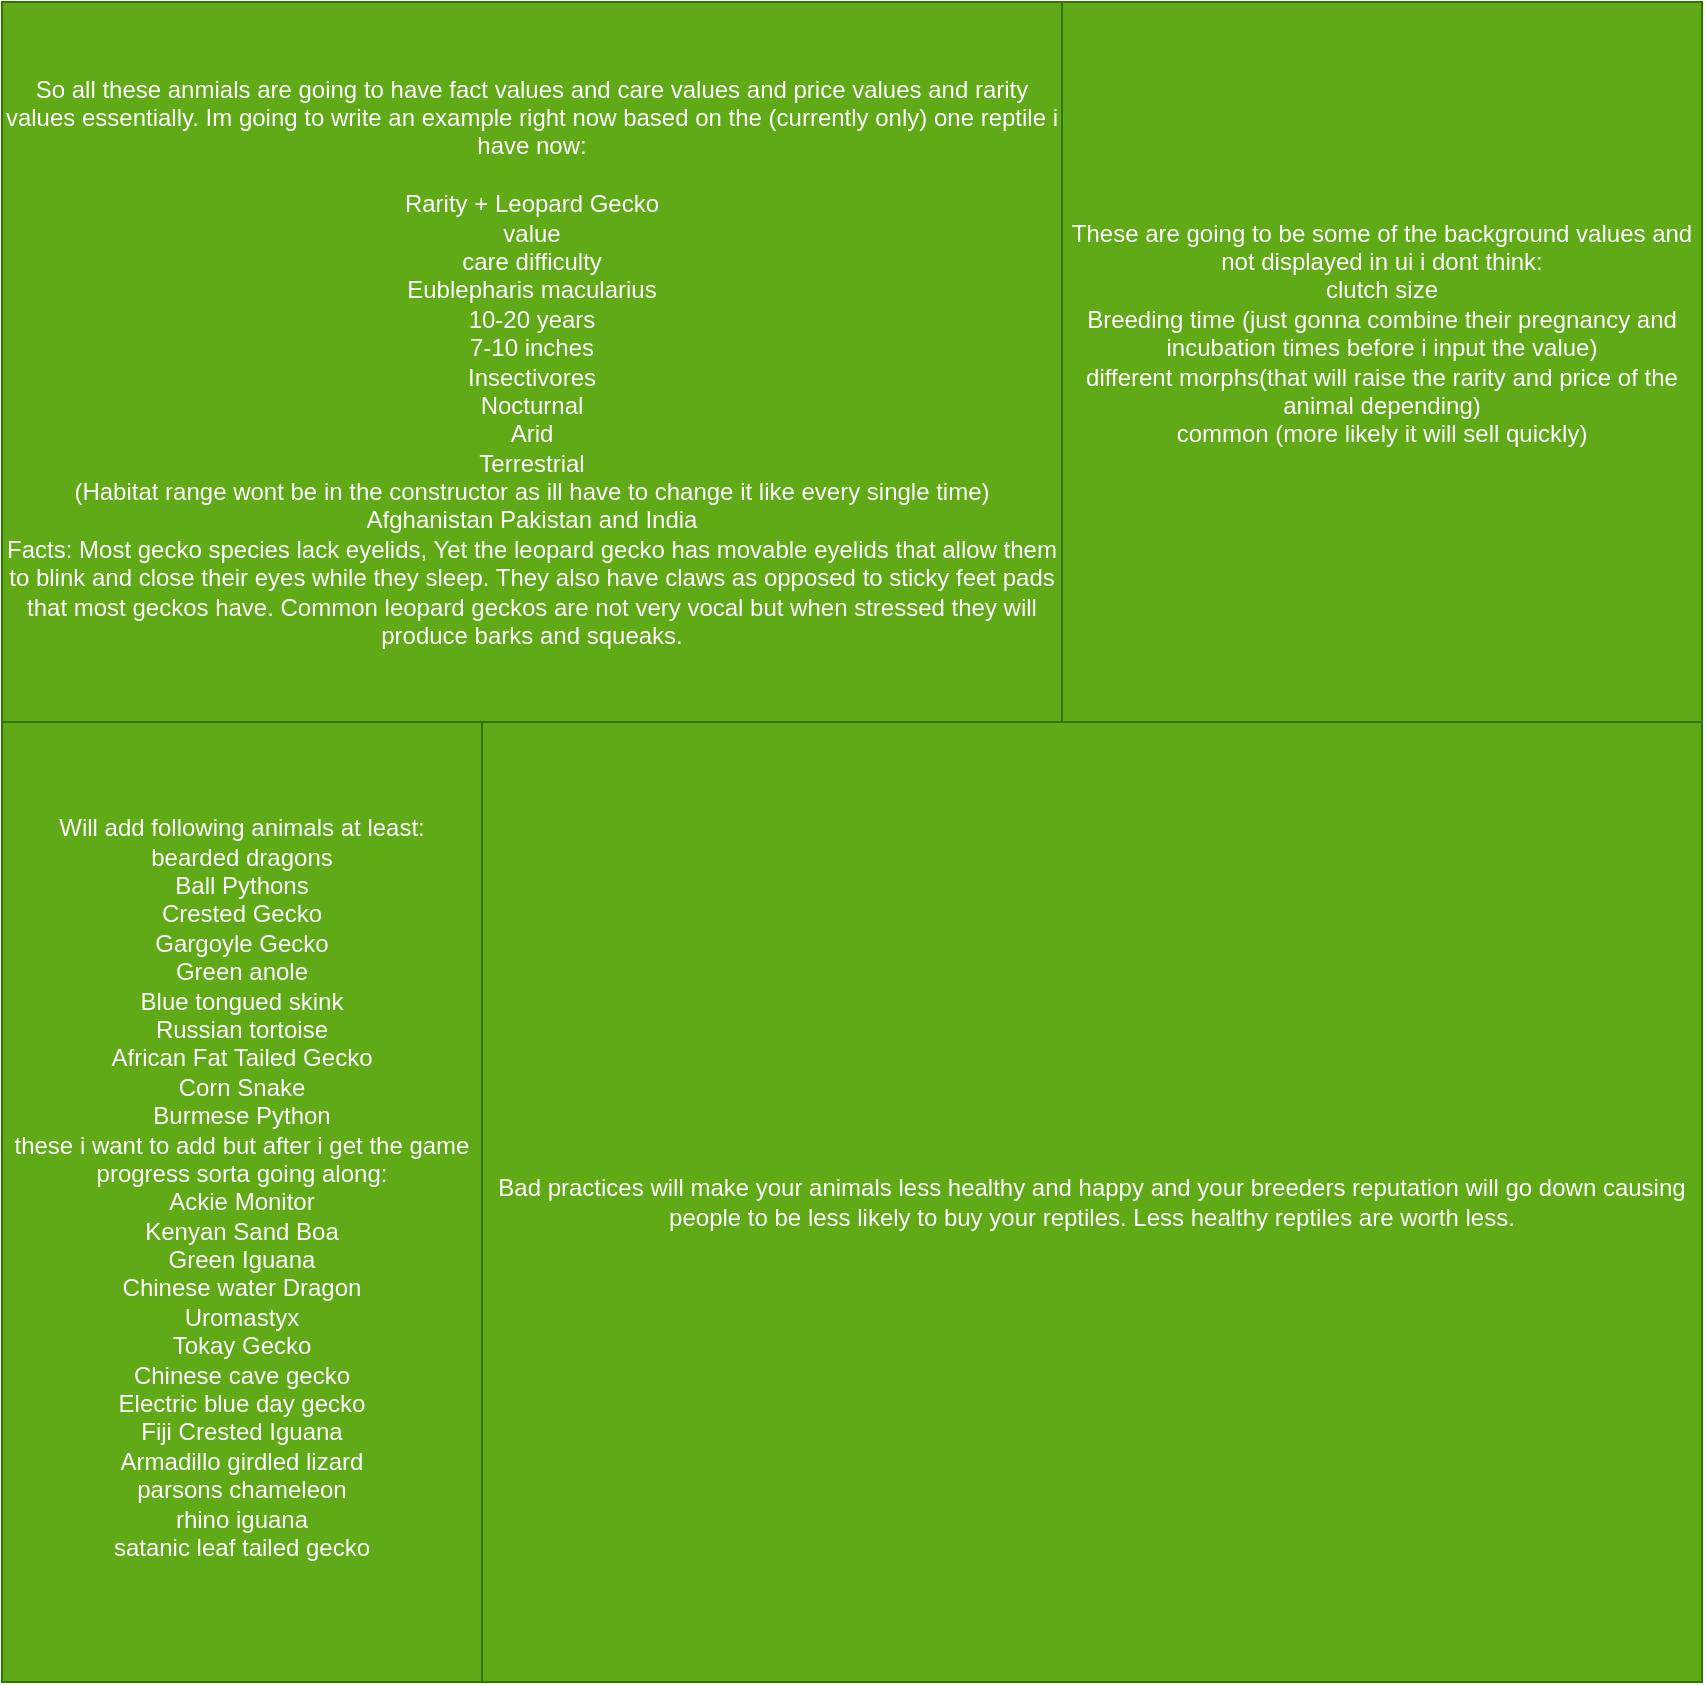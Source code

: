 <mxfile version="22.0.8" type="github">
  <diagram name="Page-1" id="pnAooLQt8Wv1VpRaIWOi">
    <mxGraphModel dx="1434" dy="754" grid="1" gridSize="10" guides="1" tooltips="1" connect="1" arrows="1" fold="1" page="1" pageScale="1" pageWidth="850" pageHeight="1100" math="0" shadow="0">
      <root>
        <mxCell id="0" />
        <mxCell id="1" parent="0" />
        <mxCell id="uspMUiEtU48erQLkuNlA-1" value="&lt;div&gt;Will add following animals at least:&lt;/div&gt;&lt;div&gt;bearded dragons&lt;/div&gt;&lt;div&gt;Ball Pythons&lt;/div&gt;&lt;div&gt;Crested Gecko&lt;/div&gt;&lt;div&gt;Gargoyle Gecko&lt;/div&gt;&lt;div&gt;Green anole&lt;/div&gt;&lt;div&gt;&lt;div&gt;Blue tongued skink&lt;/div&gt;&lt;div&gt;Russian tortoise&lt;/div&gt;&lt;div&gt;African Fat Tailed Gecko&lt;/div&gt;&lt;div&gt;Corn Snake&lt;/div&gt;&lt;div&gt;Burmese Python&lt;/div&gt;&lt;/div&gt;&lt;div&gt;these i want to add but after i get the game progress sorta going along:&lt;/div&gt;&lt;div&gt;Ackie Monitor&lt;/div&gt;&lt;div&gt;Kenyan Sand Boa&lt;/div&gt;&lt;div&gt;Green Iguana&lt;/div&gt;&lt;div&gt;Chinese water Dragon&lt;/div&gt;&lt;div&gt;Uromastyx&lt;/div&gt;&lt;div&gt;Tokay Gecko&lt;/div&gt;&lt;div&gt;Chinese cave gecko&lt;/div&gt;&lt;div&gt;Electric blue day gecko&lt;/div&gt;&lt;div&gt;Fiji Crested Iguana&lt;/div&gt;&lt;div&gt;Armadillo girdled lizard&lt;/div&gt;&lt;div&gt;parsons chameleon&lt;/div&gt;&lt;div&gt;rhino iguana&lt;/div&gt;&lt;div&gt;satanic leaf tailed gecko&lt;br&gt;&lt;/div&gt;&lt;div&gt;&lt;br&gt;&lt;/div&gt;" style="rounded=0;whiteSpace=wrap;html=1;fillColor=#60a917;fontColor=#ffffff;strokeColor=#2D7600;" vertex="1" parent="1">
          <mxGeometry y="360" width="240" height="480" as="geometry" />
        </mxCell>
        <mxCell id="uspMUiEtU48erQLkuNlA-2" value="&lt;div&gt;So all these anmials are going to have fact values and care values and price values and rarity values essentially. Im going to write an example right now based on the (currently only) one reptile i have now:&lt;/div&gt;&lt;div&gt;&lt;br&gt;&lt;/div&gt;&lt;div&gt;Rarity + Leopard Gecko&lt;/div&gt;&lt;div&gt;value&lt;/div&gt;&lt;div&gt;care difficulty&lt;br&gt;&lt;/div&gt;&lt;div&gt;Eublepharis macularius&lt;/div&gt;&lt;div&gt;10-20 years&lt;/div&gt;&lt;div&gt;7-10 inches&lt;/div&gt;&lt;div&gt;Insectivores&lt;/div&gt;&lt;div&gt;Nocturnal&lt;/div&gt;&lt;div&gt;Arid&lt;/div&gt;&lt;div&gt;Terrestrial&lt;br&gt;&lt;/div&gt;&lt;div&gt;(Habitat range wont be in the constructor as ill have to change it like every single time)&lt;/div&gt;&lt;div&gt;Afghanistan Pakistan and India&lt;br&gt;&lt;/div&gt;&lt;div&gt;Facts: Most gecko species lack eyelids, Yet the leopard gecko has movable eyelids that allow them to blink and close their eyes while they sleep. They also have claws as opposed to sticky feet pads that most geckos have. Common leopard geckos are not very vocal but when stressed they will produce barks and squeaks.&lt;/div&gt;" style="text;html=1;strokeColor=#2D7600;fillColor=#60a917;align=center;verticalAlign=middle;whiteSpace=wrap;rounded=0;fontColor=#FFFFFF;" vertex="1" parent="1">
          <mxGeometry width="530" height="360" as="geometry" />
        </mxCell>
        <mxCell id="uspMUiEtU48erQLkuNlA-3" value="&lt;div&gt;These are going to be some of the background values and not displayed in ui i dont think:&lt;/div&gt;&lt;div&gt;clutch size&lt;/div&gt;Breeding time (just gonna combine their pregnancy and incubation times before i input the value)&lt;br&gt;&lt;div&gt;different morphs(that will raise the rarity and price of the animal depending)&lt;/div&gt;&lt;div&gt;common (more likely it will sell quickly)&lt;/div&gt;&lt;br&gt;&lt;div&gt;&lt;br&gt;&lt;/div&gt;" style="text;html=1;strokeColor=#2D7600;fillColor=#60a917;align=center;verticalAlign=middle;whiteSpace=wrap;rounded=0;fontColor=#ffffff;" vertex="1" parent="1">
          <mxGeometry x="530" width="320" height="360" as="geometry" />
        </mxCell>
        <mxCell id="uspMUiEtU48erQLkuNlA-5" value="Bad practices will make your animals less healthy and happy and your breeders reputation will go down causing people to be less likely to buy your reptiles. Less healthy reptiles are worth less. " style="text;html=1;strokeColor=#2D7600;fillColor=#60a917;align=center;verticalAlign=middle;whiteSpace=wrap;rounded=0;fontColor=#ffffff;" vertex="1" parent="1">
          <mxGeometry x="240" y="360" width="610" height="480" as="geometry" />
        </mxCell>
      </root>
    </mxGraphModel>
  </diagram>
</mxfile>
